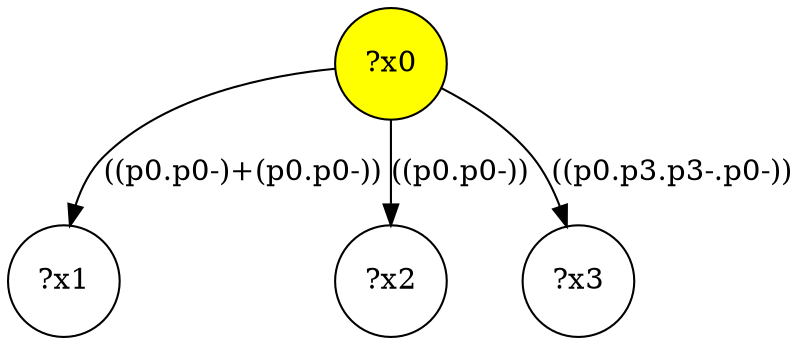digraph g {
	x0 [fillcolor="yellow", style="filled," shape=circle, label="?x0"];
	x1 [shape=circle, label="?x1"];
x0 -> x1[label="((p0.p0-)+(p0.p0-))"]	x2 [shape=circle, label="?x2"];
x0 -> x2[label="((p0.p0-))"]	x3 [shape=circle, label="?x3"];
x0 -> x3[label="((p0.p3.p3-.p0-))"]}
